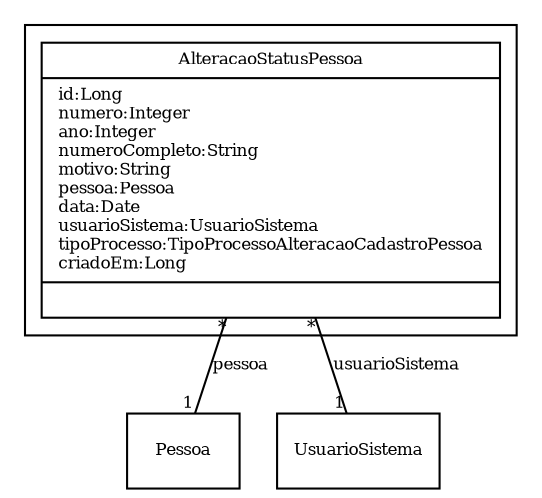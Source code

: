 digraph G{
fontname = "Times-Roman"
fontsize = 8

node [
        fontname = "Times-Roman"
        fontsize = 8
        shape = "record"
]

edge [
        fontname = "Times-Roman"
        fontsize = 8
]

subgraph clusterPROCESSO_DE_INATIVACAOATIVACAO_CADASTRAL_DE_PESSOA
{
AlteracaoStatusPessoa [label = "{AlteracaoStatusPessoa|id:Long\lnumero:Integer\lano:Integer\lnumeroCompleto:String\lmotivo:String\lpessoa:Pessoa\ldata:Date\lusuarioSistema:UsuarioSistema\ltipoProcesso:TipoProcessoAlteracaoCadastroPessoa\lcriadoEm:Long\l|\l}"]
}
edge [arrowhead = "none" headlabel = "1" taillabel = "*"] AlteracaoStatusPessoa -> Pessoa [label = "pessoa"]
edge [arrowhead = "none" headlabel = "1" taillabel = "*"] AlteracaoStatusPessoa -> UsuarioSistema [label = "usuarioSistema"]
}

